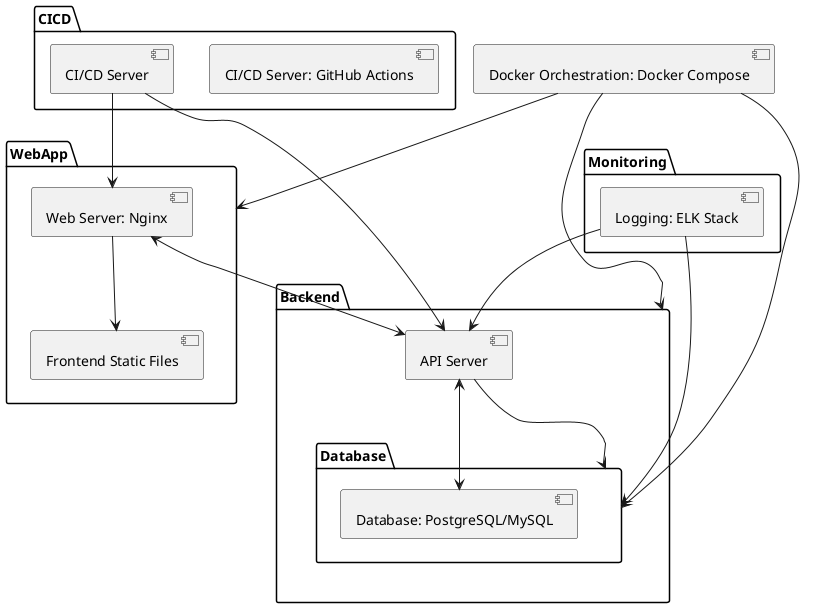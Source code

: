 @startuml

package Backend {
   [API Server] -right-> [Database]
}

package Database {
   [Database: PostgreSQL/MySQL]
}

package WebApp {
   [Web Server: Nginx] --> [Frontend Static Files]
}

package CICD {
   [CI/CD Server: GitHub Actions]
   [CI/CD Server] -down-> [API Server]
   [CI/CD Server] -down-> [Web Server: Nginx]
}

package Monitoring {
   [Logging: ELK Stack] --> [API Server]
   [Logging: ELK Stack] --> [Database]
}

[API Server] <--> [Database: PostgreSQL/MySQL]
[Web Server: Nginx] <--> [API Server]

[Docker Orchestration: Docker Compose] --> Backend
[Docker Orchestration: Docker Compose] --> Database
[Docker Orchestration: Docker Compose] --> WebApp

@enduml
